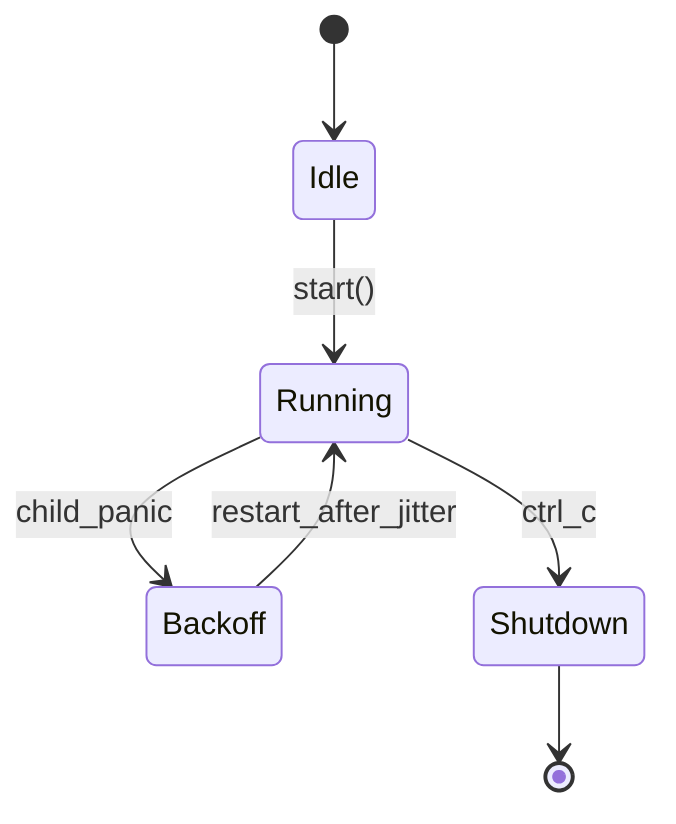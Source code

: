 stateDiagram-v2
  [*] --> Idle
  Idle --> Running: start()
  Running --> Backoff: child_panic
  Backoff --> Running: restart_after_jitter
  Running --> Shutdown: ctrl_c
  Shutdown --> [*]